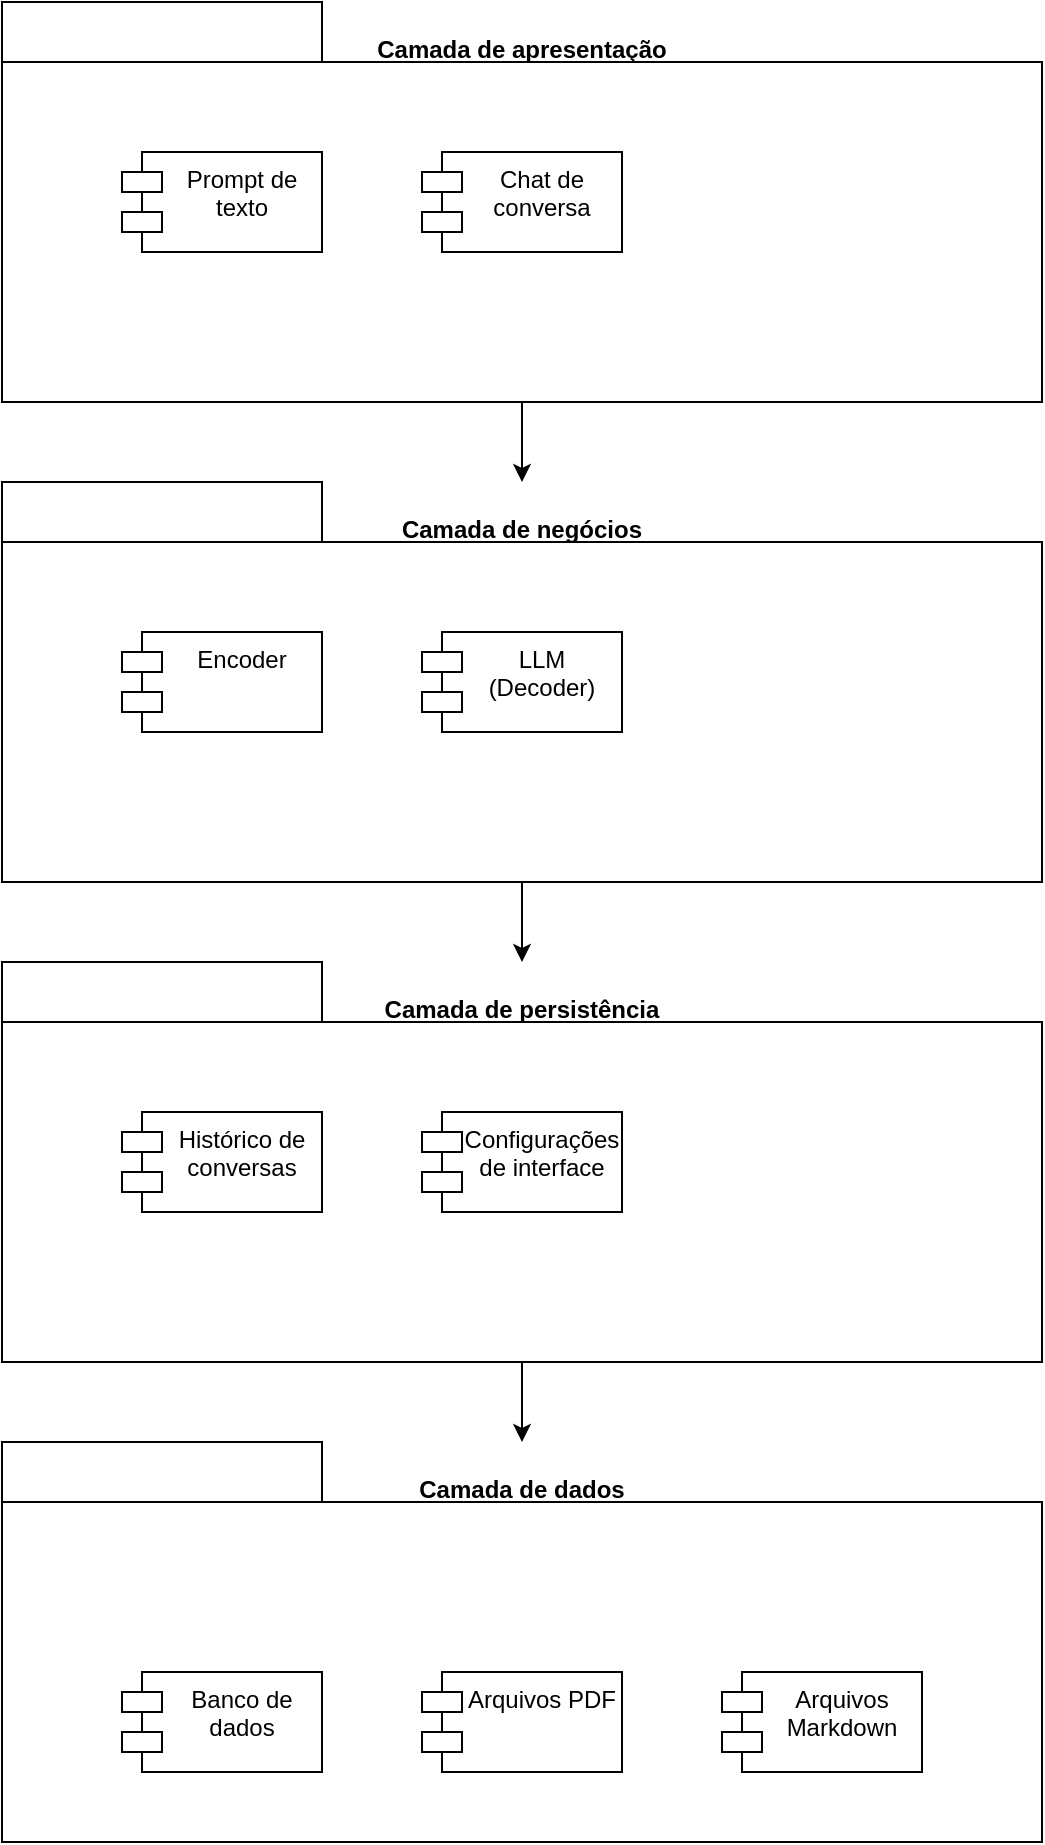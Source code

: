 <mxfile version="24.7.12">
  <diagram name="Página-1" id="Nfi4oEkC8njxD8tEktTu">
    <mxGraphModel dx="1195" dy="650" grid="1" gridSize="10" guides="1" tooltips="1" connect="1" arrows="1" fold="1" page="1" pageScale="1" pageWidth="827" pageHeight="1169" math="0" shadow="0">
      <root>
        <mxCell id="0" />
        <mxCell id="1" parent="0" />
        <mxCell id="P1SHkFLgKh6OHTHcEQz2-18" style="edgeStyle=orthogonalEdgeStyle;rounded=0;orthogonalLoop=1;jettySize=auto;html=1;exitX=0.5;exitY=1;exitDx=0;exitDy=0;exitPerimeter=0;" edge="1" parent="1" source="P1SHkFLgKh6OHTHcEQz2-4" target="P1SHkFLgKh6OHTHcEQz2-8">
          <mxGeometry relative="1" as="geometry" />
        </mxCell>
        <mxCell id="P1SHkFLgKh6OHTHcEQz2-4" value="Camada de apresentação" style="shape=folder;fontStyle=1;spacingTop=10;tabWidth=160;tabHeight=30;tabPosition=left;html=1;whiteSpace=wrap;labelPosition=center;verticalLabelPosition=middle;align=center;verticalAlign=top;horizontal=1;" vertex="1" parent="1">
          <mxGeometry x="120" y="120" width="520" height="200" as="geometry" />
        </mxCell>
        <mxCell id="P1SHkFLgKh6OHTHcEQz2-6" value="Prompt de texto" style="shape=module;align=left;spacingLeft=20;align=center;verticalAlign=top;whiteSpace=wrap;html=1;" vertex="1" parent="1">
          <mxGeometry x="180" y="195" width="100" height="50" as="geometry" />
        </mxCell>
        <mxCell id="P1SHkFLgKh6OHTHcEQz2-7" value="Chat de conversa" style="shape=module;align=left;spacingLeft=20;align=center;verticalAlign=top;whiteSpace=wrap;html=1;" vertex="1" parent="1">
          <mxGeometry x="330" y="195" width="100" height="50" as="geometry" />
        </mxCell>
        <mxCell id="P1SHkFLgKh6OHTHcEQz2-19" style="edgeStyle=orthogonalEdgeStyle;rounded=0;orthogonalLoop=1;jettySize=auto;html=1;exitX=0.5;exitY=1;exitDx=0;exitDy=0;exitPerimeter=0;" edge="1" parent="1" source="P1SHkFLgKh6OHTHcEQz2-8" target="P1SHkFLgKh6OHTHcEQz2-11">
          <mxGeometry relative="1" as="geometry" />
        </mxCell>
        <mxCell id="P1SHkFLgKh6OHTHcEQz2-8" value="Camada de negócios" style="shape=folder;fontStyle=1;spacingTop=10;tabWidth=160;tabHeight=30;tabPosition=left;html=1;whiteSpace=wrap;labelPosition=center;verticalLabelPosition=middle;align=center;verticalAlign=top;horizontal=1;" vertex="1" parent="1">
          <mxGeometry x="120" y="360" width="520" height="200" as="geometry" />
        </mxCell>
        <mxCell id="P1SHkFLgKh6OHTHcEQz2-9" value="Encoder" style="shape=module;align=left;spacingLeft=20;align=center;verticalAlign=top;whiteSpace=wrap;html=1;" vertex="1" parent="1">
          <mxGeometry x="180" y="435" width="100" height="50" as="geometry" />
        </mxCell>
        <mxCell id="P1SHkFLgKh6OHTHcEQz2-10" value="LLM (Decoder)" style="shape=module;align=left;spacingLeft=20;align=center;verticalAlign=top;whiteSpace=wrap;html=1;" vertex="1" parent="1">
          <mxGeometry x="330" y="435" width="100" height="50" as="geometry" />
        </mxCell>
        <mxCell id="P1SHkFLgKh6OHTHcEQz2-20" style="edgeStyle=orthogonalEdgeStyle;rounded=0;orthogonalLoop=1;jettySize=auto;html=1;exitX=0.5;exitY=1;exitDx=0;exitDy=0;exitPerimeter=0;" edge="1" parent="1" source="P1SHkFLgKh6OHTHcEQz2-11" target="P1SHkFLgKh6OHTHcEQz2-14">
          <mxGeometry relative="1" as="geometry" />
        </mxCell>
        <mxCell id="P1SHkFLgKh6OHTHcEQz2-11" value="Camada de persistência" style="shape=folder;fontStyle=1;spacingTop=10;tabWidth=160;tabHeight=30;tabPosition=left;html=1;whiteSpace=wrap;labelPosition=center;verticalLabelPosition=middle;align=center;verticalAlign=top;horizontal=1;" vertex="1" parent="1">
          <mxGeometry x="120" y="600" width="520" height="200" as="geometry" />
        </mxCell>
        <mxCell id="P1SHkFLgKh6OHTHcEQz2-12" value="Histórico de conversas" style="shape=module;align=left;spacingLeft=20;align=center;verticalAlign=top;whiteSpace=wrap;html=1;" vertex="1" parent="1">
          <mxGeometry x="180" y="675" width="100" height="50" as="geometry" />
        </mxCell>
        <mxCell id="P1SHkFLgKh6OHTHcEQz2-13" value="Configurações de interface" style="shape=module;align=left;spacingLeft=20;align=center;verticalAlign=top;whiteSpace=wrap;html=1;" vertex="1" parent="1">
          <mxGeometry x="330" y="675" width="100" height="50" as="geometry" />
        </mxCell>
        <mxCell id="P1SHkFLgKh6OHTHcEQz2-14" value="Camada de dados" style="shape=folder;fontStyle=1;spacingTop=10;tabWidth=160;tabHeight=30;tabPosition=left;html=1;whiteSpace=wrap;labelPosition=center;verticalLabelPosition=middle;align=center;verticalAlign=top;horizontal=1;" vertex="1" parent="1">
          <mxGeometry x="120" y="840" width="520" height="200" as="geometry" />
        </mxCell>
        <mxCell id="P1SHkFLgKh6OHTHcEQz2-15" value="Banco de dados" style="shape=module;align=left;spacingLeft=20;align=center;verticalAlign=top;whiteSpace=wrap;html=1;" vertex="1" parent="1">
          <mxGeometry x="180" y="955" width="100" height="50" as="geometry" />
        </mxCell>
        <mxCell id="P1SHkFLgKh6OHTHcEQz2-16" value="Arquivos PDF" style="shape=module;align=left;spacingLeft=20;align=center;verticalAlign=top;whiteSpace=wrap;html=1;" vertex="1" parent="1">
          <mxGeometry x="330" y="955" width="100" height="50" as="geometry" />
        </mxCell>
        <mxCell id="P1SHkFLgKh6OHTHcEQz2-17" value="Arquivos Markdown" style="shape=module;align=left;spacingLeft=20;align=center;verticalAlign=top;whiteSpace=wrap;html=1;" vertex="1" parent="1">
          <mxGeometry x="480" y="955" width="100" height="50" as="geometry" />
        </mxCell>
      </root>
    </mxGraphModel>
  </diagram>
</mxfile>
